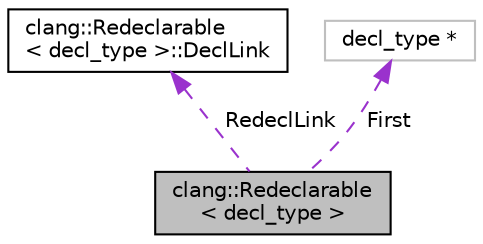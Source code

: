 digraph "clang::Redeclarable&lt; decl_type &gt;"
{
 // LATEX_PDF_SIZE
  bgcolor="transparent";
  edge [fontname="Helvetica",fontsize="10",labelfontname="Helvetica",labelfontsize="10"];
  node [fontname="Helvetica",fontsize="10",shape=record];
  Node1 [label="clang::Redeclarable\l\< decl_type \>",height=0.2,width=0.4,color="black", fillcolor="grey75", style="filled", fontcolor="black",tooltip="Provides common interface for the Decls that can be redeclared."];
  Node2 -> Node1 [dir="back",color="darkorchid3",fontsize="10",style="dashed",label=" RedeclLink" ,fontname="Helvetica"];
  Node2 [label="clang::Redeclarable\l\< decl_type \>::DeclLink",height=0.2,width=0.4,color="black",URL="$classclang_1_1Redeclarable_1_1DeclLink.html",tooltip=" "];
  Node3 -> Node1 [dir="back",color="darkorchid3",fontsize="10",style="dashed",label=" First" ,fontname="Helvetica"];
  Node3 [label="decl_type *",height=0.2,width=0.4,color="grey75",tooltip=" "];
}
